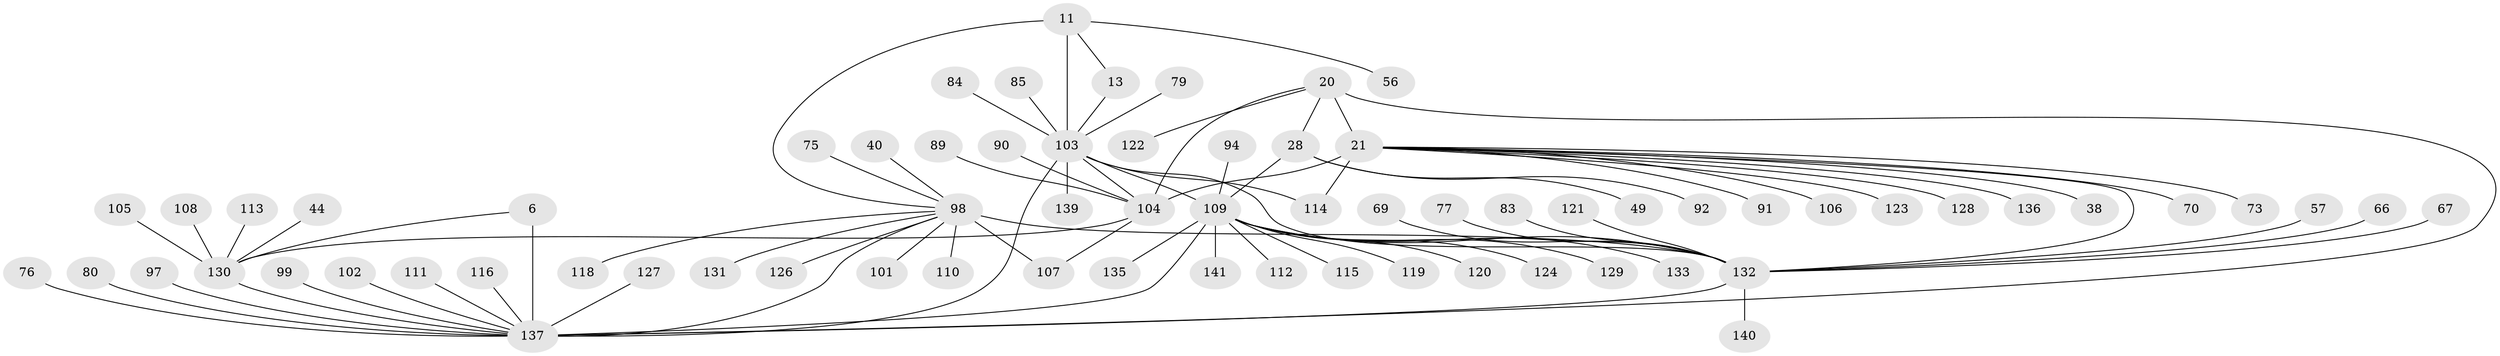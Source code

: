 // original degree distribution, {8: 0.028368794326241134, 6: 0.03546099290780142, 12: 0.028368794326241134, 10: 0.06382978723404255, 14: 0.0070921985815602835, 11: 0.028368794326241134, 7: 0.02127659574468085, 9: 0.028368794326241134, 15: 0.0070921985815602835, 1: 0.5673758865248227, 3: 0.028368794326241134, 2: 0.14184397163120568, 4: 0.014184397163120567}
// Generated by graph-tools (version 1.1) at 2025/55/03/09/25 04:55:56]
// undirected, 70 vertices, 83 edges
graph export_dot {
graph [start="1"]
  node [color=gray90,style=filled];
  6 [super="+2"];
  11 [super="+9"];
  13 [super="+12"];
  20 [super="+16"];
  21 [super="+18+17"];
  28 [super="+22"];
  38;
  40;
  44;
  49;
  56;
  57;
  66;
  67;
  69;
  70;
  73;
  75;
  76;
  77;
  79;
  80;
  83;
  84;
  85;
  89;
  90;
  91;
  92;
  94;
  97;
  98 [super="+35"];
  99;
  101;
  102;
  103 [super="+74+14+60+61"];
  104 [super="+19+41+47"];
  105;
  106 [super="+82"];
  107;
  108;
  109 [super="+86+93+36+43+50+25+39+54+62+64+65+87"];
  110;
  111;
  112;
  113;
  114 [super="+37+88"];
  115;
  116 [super="+58"];
  118;
  119;
  120;
  121;
  122;
  123;
  124;
  126;
  127;
  128;
  129 [super="+72+95"];
  130 [super="+100+4"];
  131;
  132 [super="+34+45"];
  133;
  135;
  136 [super="+81"];
  137 [super="+125+71+51+117+59"];
  139 [super="+138"];
  140;
  141;
  6 -- 137 [weight=6];
  6 -- 130 [weight=4];
  11 -- 13 [weight=4];
  11 -- 56;
  11 -- 103 [weight=6];
  11 -- 98;
  13 -- 103 [weight=6];
  20 -- 21 [weight=6];
  20 -- 122;
  20 -- 28;
  20 -- 137;
  20 -- 104 [weight=4];
  21 -- 38;
  21 -- 70;
  21 -- 128;
  21 -- 73;
  21 -- 123;
  21 -- 114 [weight=2];
  21 -- 132 [weight=3];
  21 -- 91;
  21 -- 136;
  21 -- 106;
  21 -- 104 [weight=6];
  28 -- 49;
  28 -- 92;
  28 -- 109 [weight=10];
  40 -- 98;
  44 -- 130;
  57 -- 132;
  66 -- 132;
  67 -- 132;
  69 -- 132;
  75 -- 98;
  76 -- 137;
  77 -- 132;
  79 -- 103;
  80 -- 137;
  83 -- 132;
  84 -- 103;
  85 -- 103;
  89 -- 104;
  90 -- 104;
  94 -- 109;
  97 -- 137;
  98 -- 131;
  98 -- 132 [weight=12];
  98 -- 101;
  98 -- 137 [weight=2];
  98 -- 107;
  98 -- 110;
  98 -- 118;
  98 -- 126;
  99 -- 137;
  102 -- 137;
  103 -- 104;
  103 -- 137;
  103 -- 139;
  103 -- 109 [weight=2];
  103 -- 114;
  103 -- 132;
  104 -- 107;
  104 -- 130;
  105 -- 130;
  108 -- 130;
  109 -- 132;
  109 -- 133;
  109 -- 135;
  109 -- 141;
  109 -- 115;
  109 -- 120;
  109 -- 124;
  109 -- 137 [weight=5];
  109 -- 129;
  109 -- 112;
  109 -- 119;
  111 -- 137;
  113 -- 130;
  116 -- 137;
  121 -- 132;
  127 -- 137;
  130 -- 137 [weight=6];
  132 -- 140;
  132 -- 137;
}
